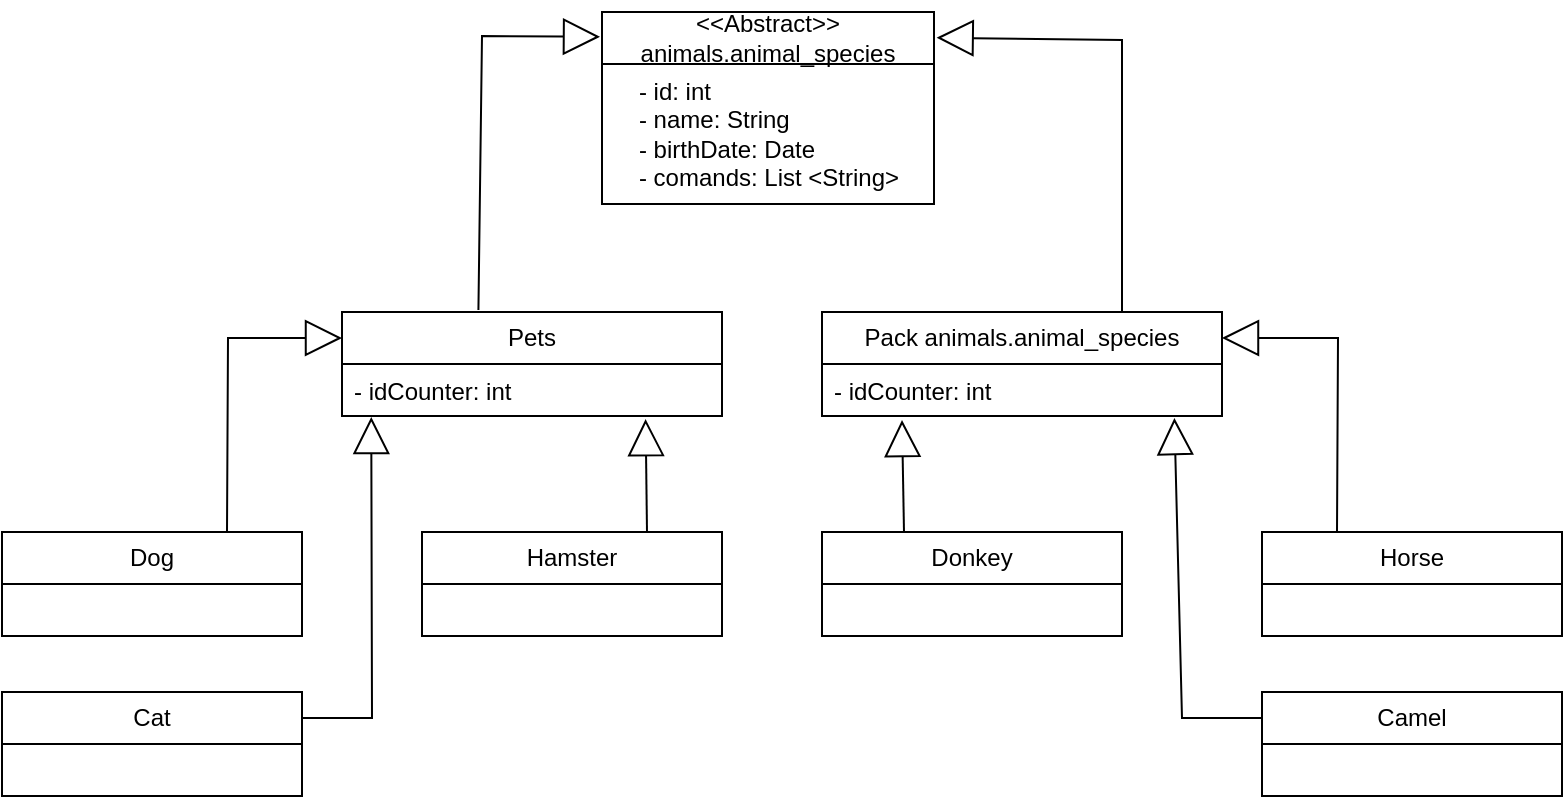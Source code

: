 <mxfile version="26.0.15">
  <diagram name="Страница — 1" id="Y60VMbsTraXDv0s1zL59">
    <mxGraphModel dx="844" dy="518" grid="1" gridSize="10" guides="1" tooltips="1" connect="1" arrows="1" fold="1" page="1" pageScale="1" pageWidth="827" pageHeight="1169" math="0" shadow="0">
      <root>
        <mxCell id="0" />
        <mxCell id="1" parent="0" />
        <mxCell id="VBLWbsXnpfDjaeD-U-Oa-1" value="&lt;div&gt;&amp;lt;&amp;lt;Abstract&amp;gt;&amp;gt;&lt;/div&gt;animals.animal_species" style="swimlane;fontStyle=0;childLayout=stackLayout;horizontal=1;startSize=26;fillColor=none;horizontalStack=0;resizeParent=1;resizeParentMax=0;resizeLast=0;collapsible=1;marginBottom=0;whiteSpace=wrap;html=1;" parent="1" vertex="1">
          <mxGeometry x="330" y="30" width="166" height="96" as="geometry">
            <mxRectangle x="330" y="20" width="110" height="40" as="alternateBounds" />
          </mxGeometry>
        </mxCell>
        <mxCell id="3DC9Zo8tle-qay9hiMkG-16" value="&lt;div style=&quot;text-align: left;&quot;&gt;&lt;span style=&quot;background-color: transparent; color: light-dark(rgb(0, 0, 0), rgb(255, 255, 255));&quot;&gt;- id: int&lt;/span&gt;&lt;/div&gt;&lt;div style=&quot;text-align: left;&quot;&gt;- name: String&lt;/div&gt;&lt;div style=&quot;text-align: left;&quot;&gt;- birthDate: Date&lt;/div&gt;&lt;div style=&quot;text-align: left;&quot;&gt;- comands: List &amp;lt;String&amp;gt;&lt;/div&gt;" style="text;html=1;align=center;verticalAlign=middle;resizable=0;points=[];autosize=1;strokeColor=none;fillColor=none;" vertex="1" parent="VBLWbsXnpfDjaeD-U-Oa-1">
          <mxGeometry y="26" width="166" height="70" as="geometry" />
        </mxCell>
        <mxCell id="VBLWbsXnpfDjaeD-U-Oa-5" value="Pets" style="swimlane;fontStyle=0;childLayout=stackLayout;horizontal=1;startSize=26;fillColor=none;horizontalStack=0;resizeParent=1;resizeParentMax=0;resizeLast=0;collapsible=1;marginBottom=0;whiteSpace=wrap;html=1;" parent="1" vertex="1">
          <mxGeometry x="200" y="180" width="190" height="52" as="geometry" />
        </mxCell>
        <mxCell id="VBLWbsXnpfDjaeD-U-Oa-8" value="- idCounter: int" style="text;strokeColor=none;fillColor=none;align=left;verticalAlign=top;spacingLeft=4;spacingRight=4;overflow=hidden;rotatable=0;points=[[0,0.5],[1,0.5]];portConstraint=eastwest;whiteSpace=wrap;html=1;" parent="VBLWbsXnpfDjaeD-U-Oa-5" vertex="1">
          <mxGeometry y="26" width="190" height="26" as="geometry" />
        </mxCell>
        <mxCell id="VBLWbsXnpfDjaeD-U-Oa-9" value="Pack animals.animal_species" style="swimlane;fontStyle=0;childLayout=stackLayout;horizontal=1;startSize=26;fillColor=none;horizontalStack=0;resizeParent=1;resizeParentMax=0;resizeLast=0;collapsible=1;marginBottom=0;whiteSpace=wrap;html=1;" parent="1" vertex="1">
          <mxGeometry x="440" y="180" width="200" height="52" as="geometry" />
        </mxCell>
        <mxCell id="VBLWbsXnpfDjaeD-U-Oa-10" value="- idCounter: int" style="text;strokeColor=none;fillColor=none;align=left;verticalAlign=top;spacingLeft=4;spacingRight=4;overflow=hidden;rotatable=0;points=[[0,0.5],[1,0.5]];portConstraint=eastwest;whiteSpace=wrap;html=1;" parent="VBLWbsXnpfDjaeD-U-Oa-9" vertex="1">
          <mxGeometry y="26" width="200" height="26" as="geometry" />
        </mxCell>
        <mxCell id="VBLWbsXnpfDjaeD-U-Oa-13" value="Dog" style="swimlane;fontStyle=0;childLayout=stackLayout;horizontal=1;startSize=26;fillColor=none;horizontalStack=0;resizeParent=1;resizeParentMax=0;resizeLast=0;collapsible=1;marginBottom=0;whiteSpace=wrap;html=1;" parent="1" vertex="1">
          <mxGeometry x="30" y="290" width="150" height="52" as="geometry" />
        </mxCell>
        <mxCell id="VBLWbsXnpfDjaeD-U-Oa-37" value="" style="endArrow=block;endSize=16;endFill=0;html=1;rounded=0;entryX=-0.006;entryY=0.129;entryDx=0;entryDy=0;exitX=0.359;exitY=-0.019;exitDx=0;exitDy=0;exitPerimeter=0;entryPerimeter=0;" parent="1" source="VBLWbsXnpfDjaeD-U-Oa-5" target="VBLWbsXnpfDjaeD-U-Oa-1" edge="1">
          <mxGeometry width="160" relative="1" as="geometry">
            <mxPoint x="360" y="220" as="sourcePoint" />
            <mxPoint x="520" y="220" as="targetPoint" />
            <Array as="points">
              <mxPoint x="270" y="42" />
            </Array>
          </mxGeometry>
        </mxCell>
        <mxCell id="VBLWbsXnpfDjaeD-U-Oa-38" value="" style="endArrow=block;endSize=16;endFill=0;html=1;rounded=0;entryX=1.008;entryY=0.134;entryDx=0;entryDy=0;exitX=0.75;exitY=0;exitDx=0;exitDy=0;entryPerimeter=0;" parent="1" source="VBLWbsXnpfDjaeD-U-Oa-9" target="VBLWbsXnpfDjaeD-U-Oa-1" edge="1">
          <mxGeometry width="160" relative="1" as="geometry">
            <mxPoint x="630" y="90" as="sourcePoint" />
            <mxPoint x="746" y="40" as="targetPoint" />
            <Array as="points">
              <mxPoint x="590" y="44" />
            </Array>
          </mxGeometry>
        </mxCell>
        <mxCell id="JARtDjt6kSXcI1-T1TTw-1" value="Cat" style="swimlane;fontStyle=0;childLayout=stackLayout;horizontal=1;startSize=26;fillColor=none;horizontalStack=0;resizeParent=1;resizeParentMax=0;resizeLast=0;collapsible=1;marginBottom=0;whiteSpace=wrap;html=1;" parent="1" vertex="1">
          <mxGeometry x="30" y="370" width="150" height="52" as="geometry" />
        </mxCell>
        <mxCell id="JARtDjt6kSXcI1-T1TTw-5" value="Hamster" style="swimlane;fontStyle=0;childLayout=stackLayout;horizontal=1;startSize=26;fillColor=none;horizontalStack=0;resizeParent=1;resizeParentMax=0;resizeLast=0;collapsible=1;marginBottom=0;whiteSpace=wrap;html=1;" parent="1" vertex="1">
          <mxGeometry x="240" y="290" width="150" height="52" as="geometry" />
        </mxCell>
        <mxCell id="JARtDjt6kSXcI1-T1TTw-9" value="Horse" style="swimlane;fontStyle=0;childLayout=stackLayout;horizontal=1;startSize=26;fillColor=none;horizontalStack=0;resizeParent=1;resizeParentMax=0;resizeLast=0;collapsible=1;marginBottom=0;whiteSpace=wrap;html=1;" parent="1" vertex="1">
          <mxGeometry x="660" y="290" width="150" height="52" as="geometry" />
        </mxCell>
        <mxCell id="JARtDjt6kSXcI1-T1TTw-13" value="Camel" style="swimlane;fontStyle=0;childLayout=stackLayout;horizontal=1;startSize=26;fillColor=none;horizontalStack=0;resizeParent=1;resizeParentMax=0;resizeLast=0;collapsible=1;marginBottom=0;whiteSpace=wrap;html=1;" parent="1" vertex="1">
          <mxGeometry x="660" y="370" width="150" height="52" as="geometry" />
        </mxCell>
        <mxCell id="JARtDjt6kSXcI1-T1TTw-17" value="Donkey" style="swimlane;fontStyle=0;childLayout=stackLayout;horizontal=1;startSize=26;fillColor=none;horizontalStack=0;resizeParent=1;resizeParentMax=0;resizeLast=0;collapsible=1;marginBottom=0;whiteSpace=wrap;html=1;" parent="1" vertex="1">
          <mxGeometry x="440" y="290" width="150" height="52" as="geometry" />
        </mxCell>
        <mxCell id="3DC9Zo8tle-qay9hiMkG-10" value="" style="endArrow=block;endSize=16;endFill=0;html=1;rounded=0;entryX=0.799;entryY=1.06;entryDx=0;entryDy=0;entryPerimeter=0;exitX=0.75;exitY=0;exitDx=0;exitDy=0;" edge="1" parent="1" source="JARtDjt6kSXcI1-T1TTw-5" target="VBLWbsXnpfDjaeD-U-Oa-8">
          <mxGeometry width="160" relative="1" as="geometry">
            <mxPoint x="322" y="280" as="sourcePoint" />
            <mxPoint x="490" y="270" as="targetPoint" />
          </mxGeometry>
        </mxCell>
        <mxCell id="3DC9Zo8tle-qay9hiMkG-11" value="" style="endArrow=block;endSize=16;endFill=0;html=1;rounded=0;entryX=0.799;entryY=1.06;entryDx=0;entryDy=0;entryPerimeter=0;exitX=0.75;exitY=0;exitDx=0;exitDy=0;" edge="1" parent="1">
          <mxGeometry width="160" relative="1" as="geometry">
            <mxPoint x="481" y="290" as="sourcePoint" />
            <mxPoint x="480" y="234" as="targetPoint" />
          </mxGeometry>
        </mxCell>
        <mxCell id="3DC9Zo8tle-qay9hiMkG-12" value="" style="endArrow=block;endSize=16;endFill=0;html=1;rounded=0;entryX=0;entryY=0.25;entryDx=0;entryDy=0;exitX=0.75;exitY=0;exitDx=0;exitDy=0;" edge="1" parent="1" source="VBLWbsXnpfDjaeD-U-Oa-13" target="VBLWbsXnpfDjaeD-U-Oa-5">
          <mxGeometry width="160" relative="1" as="geometry">
            <mxPoint x="360" y="400" as="sourcePoint" />
            <mxPoint x="359" y="344" as="targetPoint" />
            <Array as="points">
              <mxPoint x="143" y="193" />
            </Array>
          </mxGeometry>
        </mxCell>
        <mxCell id="3DC9Zo8tle-qay9hiMkG-13" value="" style="endArrow=block;endSize=16;endFill=0;html=1;rounded=0;entryX=0.077;entryY=1.02;entryDx=0;entryDy=0;entryPerimeter=0;exitX=1;exitY=0.25;exitDx=0;exitDy=0;" edge="1" parent="1" source="JARtDjt6kSXcI1-T1TTw-1" target="VBLWbsXnpfDjaeD-U-Oa-8">
          <mxGeometry width="160" relative="1" as="geometry">
            <mxPoint x="310" y="400" as="sourcePoint" />
            <mxPoint x="309" y="344" as="targetPoint" />
            <Array as="points">
              <mxPoint x="215" y="383" />
            </Array>
          </mxGeometry>
        </mxCell>
        <mxCell id="3DC9Zo8tle-qay9hiMkG-14" value="" style="endArrow=block;endSize=16;endFill=0;html=1;rounded=0;entryX=1;entryY=0.25;entryDx=0;entryDy=0;exitX=0.25;exitY=0;exitDx=0;exitDy=0;" edge="1" parent="1" source="JARtDjt6kSXcI1-T1TTw-9" target="VBLWbsXnpfDjaeD-U-Oa-9">
          <mxGeometry width="160" relative="1" as="geometry">
            <mxPoint x="470" y="420" as="sourcePoint" />
            <mxPoint x="469" y="364" as="targetPoint" />
            <Array as="points">
              <mxPoint x="698" y="193" />
            </Array>
          </mxGeometry>
        </mxCell>
        <mxCell id="3DC9Zo8tle-qay9hiMkG-15" value="" style="endArrow=block;endSize=16;endFill=0;html=1;rounded=0;entryX=0.881;entryY=1.04;entryDx=0;entryDy=0;entryPerimeter=0;exitX=0;exitY=0.25;exitDx=0;exitDy=0;" edge="1" parent="1" source="JARtDjt6kSXcI1-T1TTw-13" target="VBLWbsXnpfDjaeD-U-Oa-10">
          <mxGeometry width="160" relative="1" as="geometry">
            <mxPoint x="470" y="410" as="sourcePoint" />
            <mxPoint x="469" y="354" as="targetPoint" />
            <Array as="points">
              <mxPoint x="620" y="383" />
            </Array>
          </mxGeometry>
        </mxCell>
      </root>
    </mxGraphModel>
  </diagram>
</mxfile>
